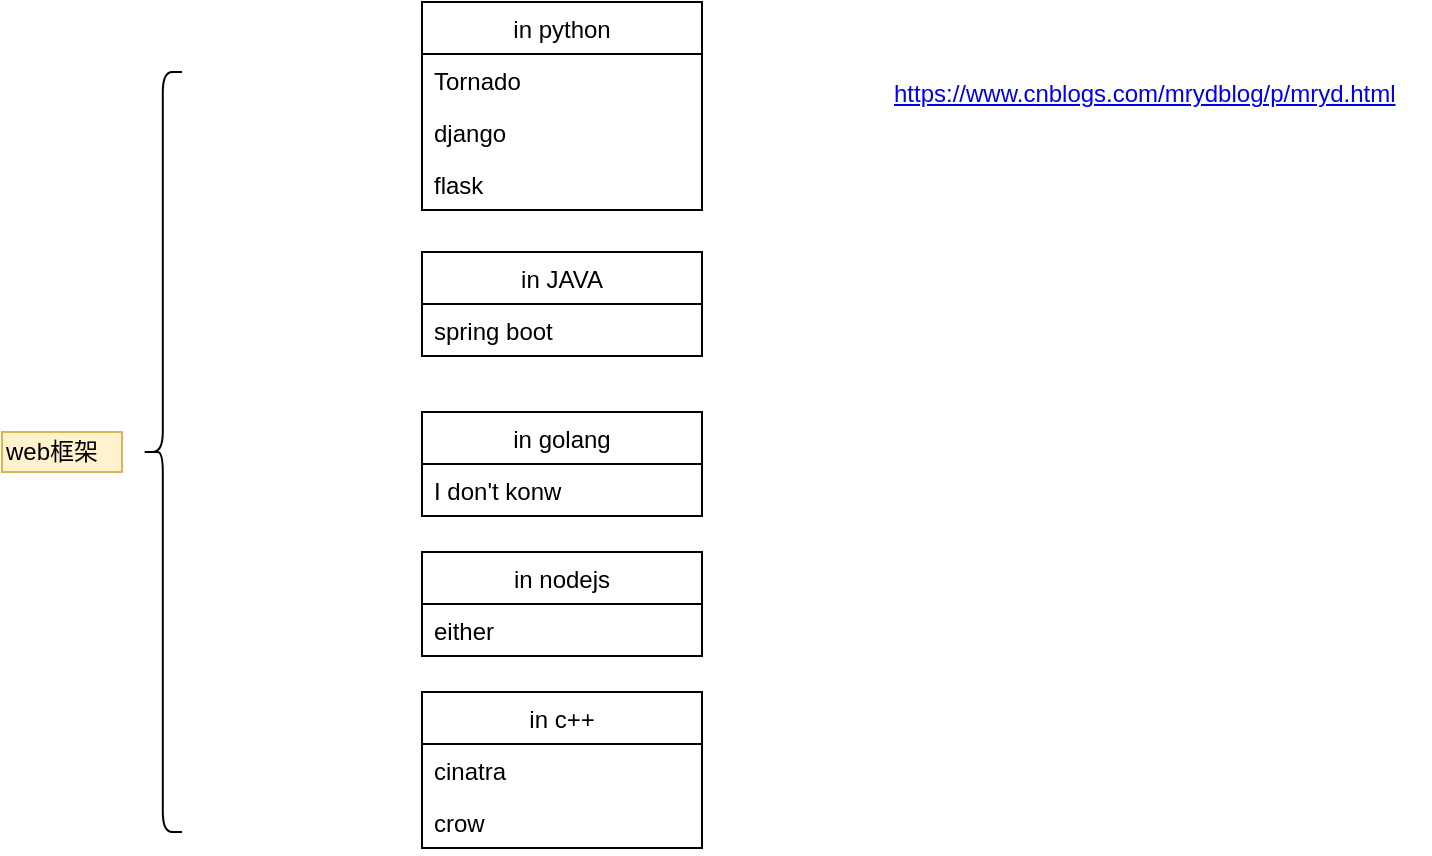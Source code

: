 <mxfile pages="1" version="11.2.8" type="github"><diagram id="XedWTg77ESEoktF1toMd" name="Page-1"><mxGraphModel dx="1038" dy="508" grid="1" gridSize="10" guides="1" tooltips="1" connect="1" arrows="1" fold="1" page="1" pageScale="1" pageWidth="827" pageHeight="1169" math="0" shadow="0"><root><mxCell id="0"/><mxCell id="1" parent="0"/><mxCell id="P8htBMsBkySU-elM1_at-1" value="web框架" style="text;html=1;resizable=0;points=[];autosize=1;align=left;verticalAlign=top;spacingTop=-4;fillColor=#fff2cc;strokeColor=#d6b656;" parent="1" vertex="1"><mxGeometry x="40" y="260" width="60" height="20" as="geometry"/></mxCell><mxCell id="P8htBMsBkySU-elM1_at-2" value="" style="shape=curlyBracket;whiteSpace=wrap;html=1;rounded=1;size=0.52;" parent="1" vertex="1"><mxGeometry x="110" y="80" width="20" height="380" as="geometry"/></mxCell><mxCell id="P8htBMsBkySU-elM1_at-3" value="in python" style="swimlane;fontStyle=0;childLayout=stackLayout;horizontal=1;startSize=26;fillColor=none;horizontalStack=0;resizeParent=1;resizeParentMax=0;resizeLast=0;collapsible=1;marginBottom=0;" parent="1" vertex="1"><mxGeometry x="250" y="45" width="140" height="104" as="geometry"/></mxCell><mxCell id="P8htBMsBkySU-elM1_at-4" value="Tornado" style="text;strokeColor=none;fillColor=none;align=left;verticalAlign=top;spacingLeft=4;spacingRight=4;overflow=hidden;rotatable=0;points=[[0,0.5],[1,0.5]];portConstraint=eastwest;" parent="P8htBMsBkySU-elM1_at-3" vertex="1"><mxGeometry y="26" width="140" height="26" as="geometry"/></mxCell><mxCell id="P8htBMsBkySU-elM1_at-5" value="django" style="text;strokeColor=none;fillColor=none;align=left;verticalAlign=top;spacingLeft=4;spacingRight=4;overflow=hidden;rotatable=0;points=[[0,0.5],[1,0.5]];portConstraint=eastwest;" parent="P8htBMsBkySU-elM1_at-3" vertex="1"><mxGeometry y="52" width="140" height="26" as="geometry"/></mxCell><mxCell id="P8htBMsBkySU-elM1_at-6" value="flask" style="text;strokeColor=none;fillColor=none;align=left;verticalAlign=top;spacingLeft=4;spacingRight=4;overflow=hidden;rotatable=0;points=[[0,0.5],[1,0.5]];portConstraint=eastwest;" parent="P8htBMsBkySU-elM1_at-3" vertex="1"><mxGeometry y="78" width="140" height="26" as="geometry"/></mxCell><mxCell id="P8htBMsBkySU-elM1_at-7" value="in JAVA" style="swimlane;fontStyle=0;childLayout=stackLayout;horizontal=1;startSize=26;fillColor=none;horizontalStack=0;resizeParent=1;resizeParentMax=0;resizeLast=0;collapsible=1;marginBottom=0;" parent="1" vertex="1"><mxGeometry x="250" y="170" width="140" height="52" as="geometry"/></mxCell><mxCell id="P8htBMsBkySU-elM1_at-8" value="spring boot" style="text;strokeColor=none;fillColor=none;align=left;verticalAlign=top;spacingLeft=4;spacingRight=4;overflow=hidden;rotatable=0;points=[[0,0.5],[1,0.5]];portConstraint=eastwest;" parent="P8htBMsBkySU-elM1_at-7" vertex="1"><mxGeometry y="26" width="140" height="26" as="geometry"/></mxCell><mxCell id="P8htBMsBkySU-elM1_at-12" value="in golang" style="swimlane;fontStyle=0;childLayout=stackLayout;horizontal=1;startSize=26;fillColor=none;horizontalStack=0;resizeParent=1;resizeParentMax=0;resizeLast=0;collapsible=1;marginBottom=0;" parent="1" vertex="1"><mxGeometry x="250" y="250" width="140" height="52" as="geometry"/></mxCell><mxCell id="P8htBMsBkySU-elM1_at-13" value="I don't konw" style="text;strokeColor=none;fillColor=none;align=left;verticalAlign=top;spacingLeft=4;spacingRight=4;overflow=hidden;rotatable=0;points=[[0,0.5],[1,0.5]];portConstraint=eastwest;" parent="P8htBMsBkySU-elM1_at-12" vertex="1"><mxGeometry y="26" width="140" height="26" as="geometry"/></mxCell><mxCell id="P8htBMsBkySU-elM1_at-16" value="in nodejs" style="swimlane;fontStyle=0;childLayout=stackLayout;horizontal=1;startSize=26;fillColor=none;horizontalStack=0;resizeParent=1;resizeParentMax=0;resizeLast=0;collapsible=1;marginBottom=0;" parent="1" vertex="1"><mxGeometry x="250" y="320" width="140" height="52" as="geometry"/></mxCell><mxCell id="P8htBMsBkySU-elM1_at-17" value="either" style="text;strokeColor=none;fillColor=none;align=left;verticalAlign=top;spacingLeft=4;spacingRight=4;overflow=hidden;rotatable=0;points=[[0,0.5],[1,0.5]];portConstraint=eastwest;" parent="P8htBMsBkySU-elM1_at-16" vertex="1"><mxGeometry y="26" width="140" height="26" as="geometry"/></mxCell><mxCell id="P8htBMsBkySU-elM1_at-20" value="in c++" style="swimlane;fontStyle=0;childLayout=stackLayout;horizontal=1;startSize=26;fillColor=none;horizontalStack=0;resizeParent=1;resizeParentMax=0;resizeLast=0;collapsible=1;marginBottom=0;" parent="1" vertex="1"><mxGeometry x="250" y="390" width="140" height="78" as="geometry"/></mxCell><mxCell id="P8htBMsBkySU-elM1_at-21" value="cinatra" style="text;strokeColor=none;fillColor=none;align=left;verticalAlign=top;spacingLeft=4;spacingRight=4;overflow=hidden;rotatable=0;points=[[0,0.5],[1,0.5]];portConstraint=eastwest;" parent="P8htBMsBkySU-elM1_at-20" vertex="1"><mxGeometry y="26" width="140" height="26" as="geometry"/></mxCell><mxCell id="P8htBMsBkySU-elM1_at-22" value="crow" style="text;strokeColor=none;fillColor=none;align=left;verticalAlign=top;spacingLeft=4;spacingRight=4;overflow=hidden;rotatable=0;points=[[0,0.5],[1,0.5]];portConstraint=eastwest;" parent="P8htBMsBkySU-elM1_at-20" vertex="1"><mxGeometry y="52" width="140" height="26" as="geometry"/></mxCell><mxCell id="BaU3rP1FjOKe3iPBV3NW-1" value="&lt;a href=&quot;https://www.cnblogs.com/mrydblog/p/mryd.html&quot;&gt;https://www.cnblogs.com/mrydblog/p/mryd.html&lt;/a&gt;" style="text;html=1;resizable=0;points=[];autosize=1;align=left;verticalAlign=top;spacingTop=-4;" vertex="1" parent="1"><mxGeometry x="484" y="81" width="270" height="20" as="geometry"/></mxCell></root></mxGraphModel></diagram></mxfile>
